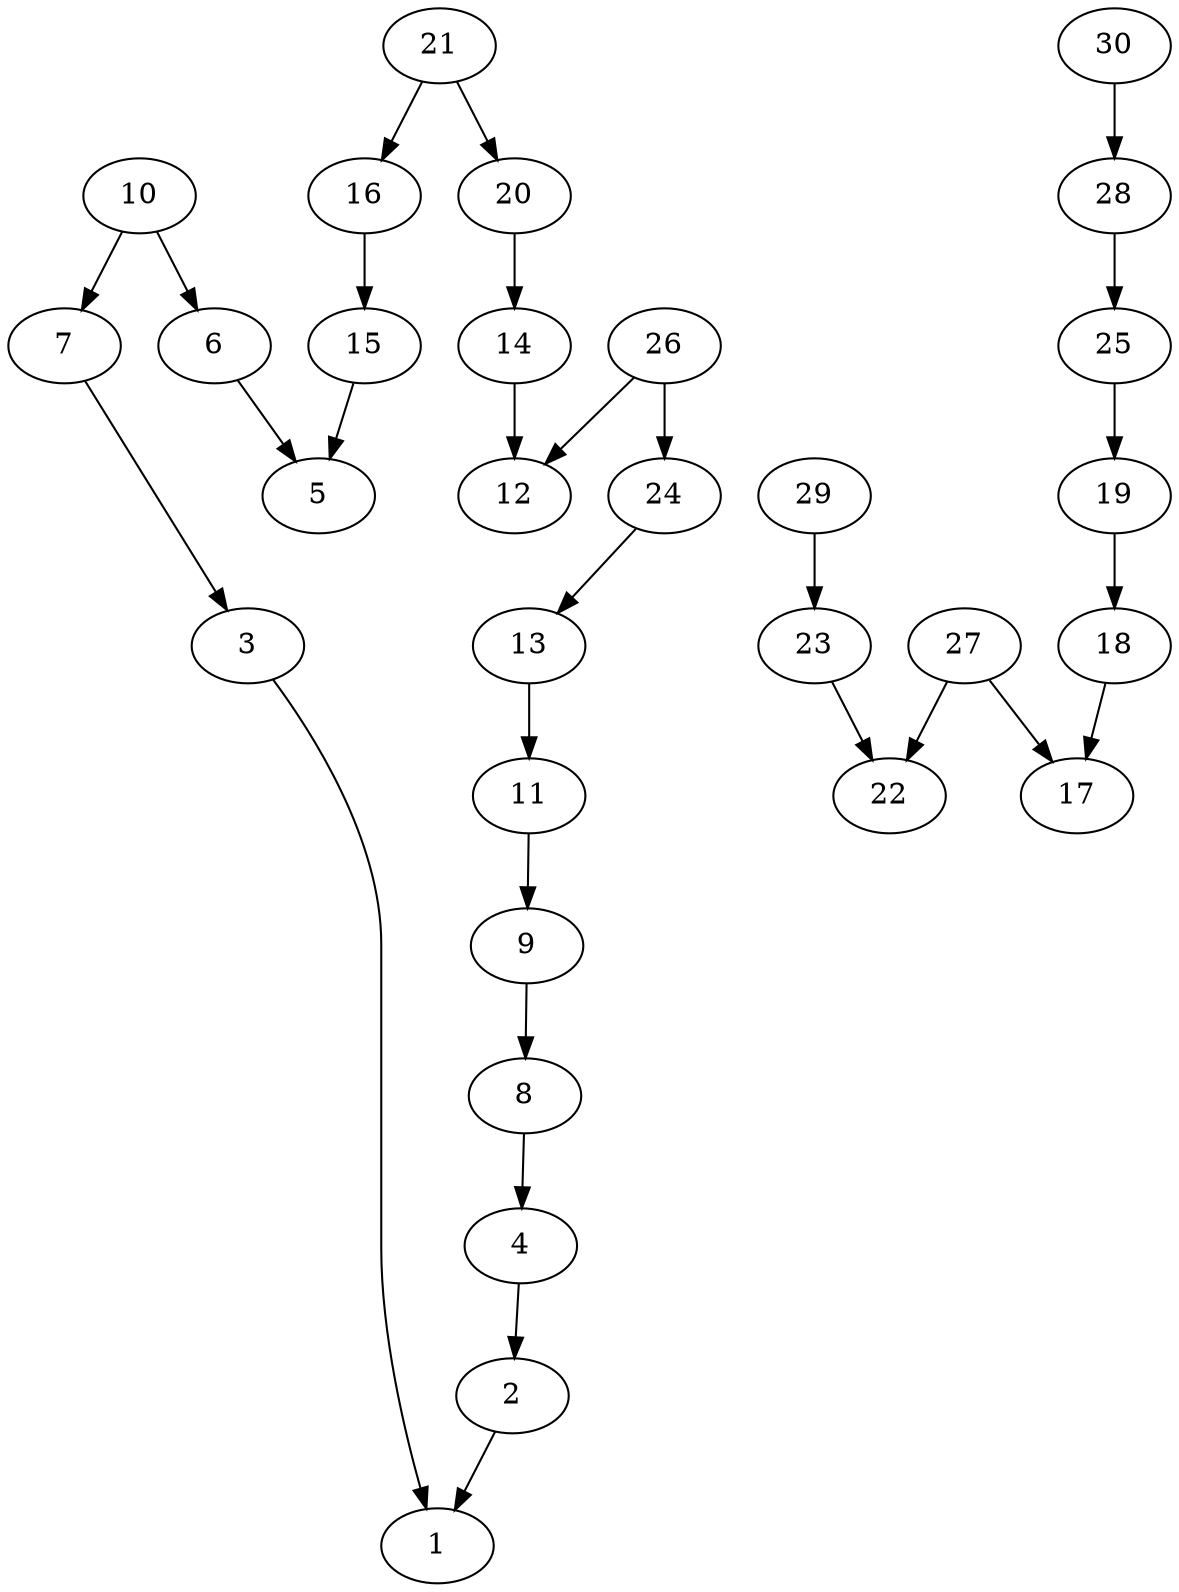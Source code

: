 digraph Bara_30 {
2 -> 1;
3 -> 1;
4 -> 2;
6 -> 5;
7 -> 3;
8 -> 4;
9 -> 8;
10 -> 7;
10 -> 6;
11 -> 9;
13 -> 11;
14 -> 12;
15 -> 5;
16 -> 15;
18 -> 17;
19 -> 18;
20 -> 14;
21 -> 16;
21 -> 20;
23 -> 22;
24 -> 13;
25 -> 19;
26 -> 24;
26 -> 12;
27 -> 17;
27 -> 22;
28 -> 25;
29 -> 23;
30 -> 28;
}
